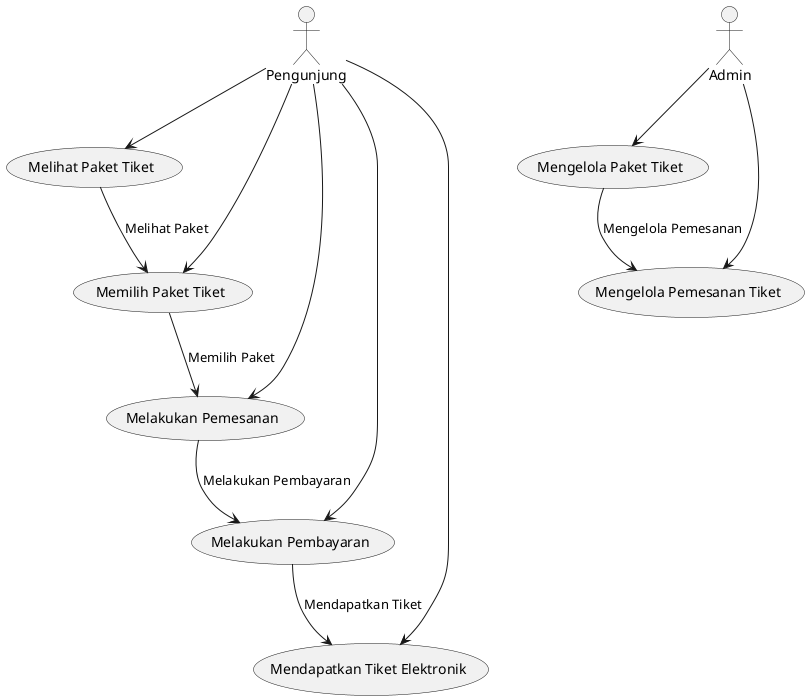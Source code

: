 @startuml
actor "Pengunjung" as Pengunjung
actor Admin

usecase "Melihat Paket Tiket" as UC1
usecase "Memilih Paket Tiket" as UC2
usecase "Melakukan Pemesanan" as UC3
usecase "Melakukan Pembayaran" as UC4
usecase "Mendapatkan Tiket Elektronik" as UC5
usecase "Mengelola Paket Tiket" as UC6
usecase "Mengelola Pemesanan Tiket" as UC7

Pengunjung --> UC1
Pengunjung --> UC2
Pengunjung --> UC3
Pengunjung --> UC4
Pengunjung --> UC5

Admin --> UC6
Admin --> UC7

UC1 --> UC2 : "Melihat Paket"
UC2 --> UC3 : "Memilih Paket"
UC3 --> UC4 : "Melakukan Pembayaran"
UC4 --> UC5 : "Mendapatkan Tiket"
UC6 --> UC7 : "Mengelola Pemesanan"
@enduml
